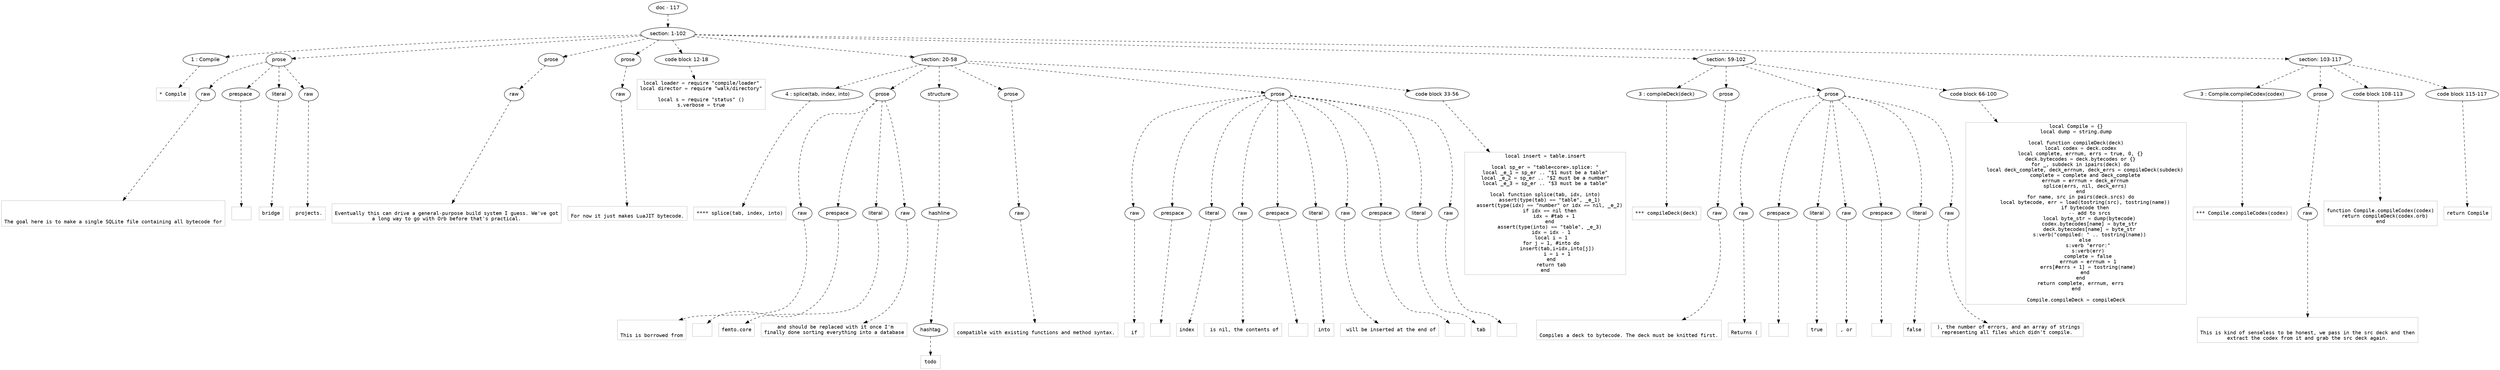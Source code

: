 digraph lpegNode {

node [fontname=Helvetica]
edge [style=dashed]

doc_0 [label="doc - 117"]


doc_0 -> { section_1}
{rank=same; section_1}

section_1 [label="section: 1-102"]


// END RANK doc_0

section_1 -> { header_2 prose_3 prose_4 prose_5 codeblock_6 section_7 section_8 section_9}
{rank=same; header_2 prose_3 prose_4 prose_5 codeblock_6 section_7 section_8 section_9}

header_2 [label="1 : Compile"]

prose_3 [label="prose"]

prose_4 [label="prose"]

prose_5 [label="prose"]

codeblock_6 [label="code block 12-18"]

section_7 [label="section: 20-58"]

section_8 [label="section: 59-102"]

section_9 [label="section: 103-117"]


// END RANK section_1

header_2 -> leaf_10
leaf_10  [color=Gray,shape=rectangle,fontname=Inconsolata,label="* Compile"]
// END RANK header_2

prose_3 -> { raw_11 prespace_12 literal_13 raw_14}
{rank=same; raw_11 prespace_12 literal_13 raw_14}

raw_11 [label="raw"]

prespace_12 [label="prespace"]

literal_13 [label="literal"]

raw_14 [label="raw"]


// END RANK prose_3

raw_11 -> leaf_15
leaf_15  [color=Gray,shape=rectangle,fontname=Inconsolata,label="


The goal here is to make a single SQLite file containing all bytecode for"]
// END RANK raw_11

prespace_12 -> leaf_16
leaf_16  [color=Gray,shape=rectangle,fontname=Inconsolata,label=""]
// END RANK prespace_12

literal_13 -> leaf_17
leaf_17  [color=Gray,shape=rectangle,fontname=Inconsolata,label="bridge"]
// END RANK literal_13

raw_14 -> leaf_18
leaf_18  [color=Gray,shape=rectangle,fontname=Inconsolata,label=" projects.
"]
// END RANK raw_14

prose_4 -> { raw_19}
{rank=same; raw_19}

raw_19 [label="raw"]


// END RANK prose_4

raw_19 -> leaf_20
leaf_20  [color=Gray,shape=rectangle,fontname=Inconsolata,label="
Eventually this can drive a general-purpose build system I guess. We've got
a long way to go with Orb before that's practical.
"]
// END RANK raw_19

prose_5 -> { raw_21}
{rank=same; raw_21}

raw_21 [label="raw"]


// END RANK prose_5

raw_21 -> leaf_22
leaf_22  [color=Gray,shape=rectangle,fontname=Inconsolata,label="
For now it just makes LuaJIT bytecode.
"]
// END RANK raw_21

codeblock_6 -> leaf_23
leaf_23  [color=Gray,shape=rectangle,fontname=Inconsolata,label="local loader = require \"compile/loader\"
local director = require \"walk/directory\"

local s = require \"status\" ()
s.verbose = true"]
// END RANK codeblock_6

section_7 -> { header_24 prose_25 structure_26 prose_27 prose_28 codeblock_29}
{rank=same; header_24 prose_25 structure_26 prose_27 prose_28 codeblock_29}

header_24 [label="4 : splice(tab, index, into)"]

prose_25 [label="prose"]

structure_26 [label="structure"]

prose_27 [label="prose"]

prose_28 [label="prose"]

codeblock_29 [label="code block 33-56"]


// END RANK section_7

header_24 -> leaf_30
leaf_30  [color=Gray,shape=rectangle,fontname=Inconsolata,label="**** splice(tab, index, into)"]
// END RANK header_24

prose_25 -> { raw_31 prespace_32 literal_33 raw_34}
{rank=same; raw_31 prespace_32 literal_33 raw_34}

raw_31 [label="raw"]

prespace_32 [label="prespace"]

literal_33 [label="literal"]

raw_34 [label="raw"]


// END RANK prose_25

raw_31 -> leaf_35
leaf_35  [color=Gray,shape=rectangle,fontname=Inconsolata,label="

This is borrowed from"]
// END RANK raw_31

prespace_32 -> leaf_36
leaf_36  [color=Gray,shape=rectangle,fontname=Inconsolata,label=" "]
// END RANK prespace_32

literal_33 -> leaf_37
leaf_37  [color=Gray,shape=rectangle,fontname=Inconsolata,label="femto.core"]
// END RANK literal_33

raw_34 -> leaf_38
leaf_38  [color=Gray,shape=rectangle,fontname=Inconsolata,label=" and should be replaced with it once I'm
finally done sorting everything into a database
"]
// END RANK raw_34

structure_26 -> { hashline_39}
{rank=same; hashline_39}

hashline_39 [label="hashline"]


// END RANK structure_26

hashline_39 -> { hashtag_40}
{rank=same; hashtag_40}

hashtag_40 [label="hashtag"]


// END RANK hashline_39

hashtag_40 -> leaf_41
leaf_41  [color=Gray,shape=rectangle,fontname=Inconsolata,label="todo"]
// END RANK hashtag_40

prose_27 -> { raw_42}
{rank=same; raw_42}

raw_42 [label="raw"]


// END RANK prose_27

raw_42 -> leaf_43
leaf_43  [color=Gray,shape=rectangle,fontname=Inconsolata,label="
compatible with existing functions and method syntax.
"]
// END RANK raw_42

prose_28 -> { raw_44 prespace_45 literal_46 raw_47 prespace_48 literal_49 raw_50 prespace_51 literal_52 raw_53}
{rank=same; raw_44 prespace_45 literal_46 raw_47 prespace_48 literal_49 raw_50 prespace_51 literal_52 raw_53}

raw_44 [label="raw"]

prespace_45 [label="prespace"]

literal_46 [label="literal"]

raw_47 [label="raw"]

prespace_48 [label="prespace"]

literal_49 [label="literal"]

raw_50 [label="raw"]

prespace_51 [label="prespace"]

literal_52 [label="literal"]

raw_53 [label="raw"]


// END RANK prose_28

raw_44 -> leaf_54
leaf_54  [color=Gray,shape=rectangle,fontname=Inconsolata,label="
if"]
// END RANK raw_44

prespace_45 -> leaf_55
leaf_55  [color=Gray,shape=rectangle,fontname=Inconsolata,label=" "]
// END RANK prespace_45

literal_46 -> leaf_56
leaf_56  [color=Gray,shape=rectangle,fontname=Inconsolata,label="index"]
// END RANK literal_46

raw_47 -> leaf_57
leaf_57  [color=Gray,shape=rectangle,fontname=Inconsolata,label=" is nil, the contents of"]
// END RANK raw_47

prespace_48 -> leaf_58
leaf_58  [color=Gray,shape=rectangle,fontname=Inconsolata,label=" "]
// END RANK prespace_48

literal_49 -> leaf_59
leaf_59  [color=Gray,shape=rectangle,fontname=Inconsolata,label="into"]
// END RANK literal_49

raw_50 -> leaf_60
leaf_60  [color=Gray,shape=rectangle,fontname=Inconsolata,label=" will be inserted at the end of"]
// END RANK raw_50

prespace_51 -> leaf_61
leaf_61  [color=Gray,shape=rectangle,fontname=Inconsolata,label=""]
// END RANK prespace_51

literal_52 -> leaf_62
leaf_62  [color=Gray,shape=rectangle,fontname=Inconsolata,label="tab"]
// END RANK literal_52

raw_53 -> leaf_63
leaf_63  [color=Gray,shape=rectangle,fontname=Inconsolata,label="
"]
// END RANK raw_53

codeblock_29 -> leaf_64
leaf_64  [color=Gray,shape=rectangle,fontname=Inconsolata,label="local insert = table.insert

local sp_er = \"table<core>.splice: \"
local _e_1 = sp_er .. \"$1 must be a table\"
local _e_2 = sp_er .. \"$2 must be a number\"
local _e_3 = sp_er .. \"$3 must be a table\"

local function splice(tab, idx, into)
   assert(type(tab) == \"table\", _e_1)
   assert(type(idx) == \"number\" or idx == nil, _e_2)
   if idx == nil then
      idx = #tab + 1
   end
   assert(type(into) == \"table\", _e_3)
    idx = idx - 1
    local i = 1
    for j = 1, #into do
        insert(tab,i+idx,into[j])
        i = i + 1
    end
    return tab
end"]
// END RANK codeblock_29

section_8 -> { header_65 prose_66 prose_67 codeblock_68}
{rank=same; header_65 prose_66 prose_67 codeblock_68}

header_65 [label="3 : compileDeck(deck)"]

prose_66 [label="prose"]

prose_67 [label="prose"]

codeblock_68 [label="code block 66-100"]


// END RANK section_8

header_65 -> leaf_69
leaf_69  [color=Gray,shape=rectangle,fontname=Inconsolata,label="*** compileDeck(deck)"]
// END RANK header_65

prose_66 -> { raw_70}
{rank=same; raw_70}

raw_70 [label="raw"]


// END RANK prose_66

raw_70 -> leaf_71
leaf_71  [color=Gray,shape=rectangle,fontname=Inconsolata,label="

Compiles a deck to bytecode. The deck must be knitted first.
"]
// END RANK raw_70

prose_67 -> { raw_72 prespace_73 literal_74 raw_75 prespace_76 literal_77 raw_78}
{rank=same; raw_72 prespace_73 literal_74 raw_75 prespace_76 literal_77 raw_78}

raw_72 [label="raw"]

prespace_73 [label="prespace"]

literal_74 [label="literal"]

raw_75 [label="raw"]

prespace_76 [label="prespace"]

literal_77 [label="literal"]

raw_78 [label="raw"]


// END RANK prose_67

raw_72 -> leaf_79
leaf_79  [color=Gray,shape=rectangle,fontname=Inconsolata,label="
Returns ("]
// END RANK raw_72

prespace_73 -> leaf_80
leaf_80  [color=Gray,shape=rectangle,fontname=Inconsolata,label=" "]
// END RANK prespace_73

literal_74 -> leaf_81
leaf_81  [color=Gray,shape=rectangle,fontname=Inconsolata,label="true"]
// END RANK literal_74

raw_75 -> leaf_82
leaf_82  [color=Gray,shape=rectangle,fontname=Inconsolata,label=", or"]
// END RANK raw_75

prespace_76 -> leaf_83
leaf_83  [color=Gray,shape=rectangle,fontname=Inconsolata,label=" "]
// END RANK prespace_76

literal_77 -> leaf_84
leaf_84  [color=Gray,shape=rectangle,fontname=Inconsolata,label="false"]
// END RANK literal_77

raw_78 -> leaf_85
leaf_85  [color=Gray,shape=rectangle,fontname=Inconsolata,label=" ), the number of errors, and an array of strings
representing all files which didn't compile.
"]
// END RANK raw_78

codeblock_68 -> leaf_86
leaf_86  [color=Gray,shape=rectangle,fontname=Inconsolata,label="local Compile = {}
local dump = string.dump

local function compileDeck(deck)
   local codex = deck.codex
   local complete, errnum, errs = true, 0, {}
   deck.bytecodes = deck.bytecodes or {}
   for _, subdeck in ipairs(deck) do
      local deck_complete, deck_errnum, deck_errs = compileDeck(subdeck)
      complete = complete and deck_complete
      errnum = errnum + deck_errnum
      splice(errs, nil, deck_errs)
   end
   for name, src in pairs(deck.srcs) do
      local bytecode, err = load(tostring(src), tostring(name))
      if bytecode then
         -- add to srcs
         local byte_str = dump(bytecode)
         codex.bytecodes[name] = byte_str
         deck.bytecodes[name] = byte_str
         s:verb(\"compiled: \" .. tostring(name))
      else
        s:verb \"error:\"
        s:verb(err)
        complete = false
        errnum = errnum + 1
        errs[#errs + 1] = tostring(name)
      end
   end
   return complete, errnum, errs
end

Compile.compileDeck = compileDeck"]
// END RANK codeblock_68

section_9 -> { header_87 prose_88 codeblock_89 codeblock_90}
{rank=same; header_87 prose_88 codeblock_89 codeblock_90}

header_87 [label="3 : Compile.compileCodex(codex)"]

prose_88 [label="prose"]

codeblock_89 [label="code block 108-113"]

codeblock_90 [label="code block 115-117"]


// END RANK section_9

header_87 -> leaf_91
leaf_91  [color=Gray,shape=rectangle,fontname=Inconsolata,label="*** Compile.compileCodex(codex)"]
// END RANK header_87

prose_88 -> { raw_92}
{rank=same; raw_92}

raw_92 [label="raw"]


// END RANK prose_88

raw_92 -> leaf_93
leaf_93  [color=Gray,shape=rectangle,fontname=Inconsolata,label="

This is kind of senseless to be honest, we pass in the src deck and then
extract the codex from it and grab the src deck again.
"]
// END RANK raw_92

codeblock_89 -> leaf_94
leaf_94  [color=Gray,shape=rectangle,fontname=Inconsolata,label="
function Compile.compileCodex(codex)
   return compileDeck(codex.orb)
end"]
// END RANK codeblock_89

codeblock_90 -> leaf_95
leaf_95  [color=Gray,shape=rectangle,fontname=Inconsolata,label="return Compile"]
// END RANK codeblock_90


}

